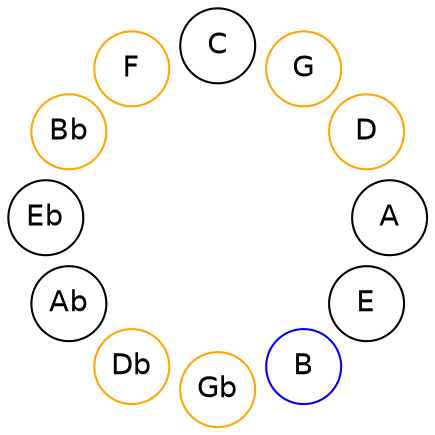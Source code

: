 
graph {

layout = circo;
mindist = .1

node [shape = circle, fontname = Helvetica, margin = 0]
edge [style=invis]

subgraph 1 {
	E -- B -- Gb -- Db -- Ab -- Eb -- Bb -- F -- C -- G -- D -- A -- E
}

B [color=blue];
Gb [color=orange];
Db [color=orange];
Bb [color=orange];
F [color=orange];
G [color=orange];
D [color=orange];
}
